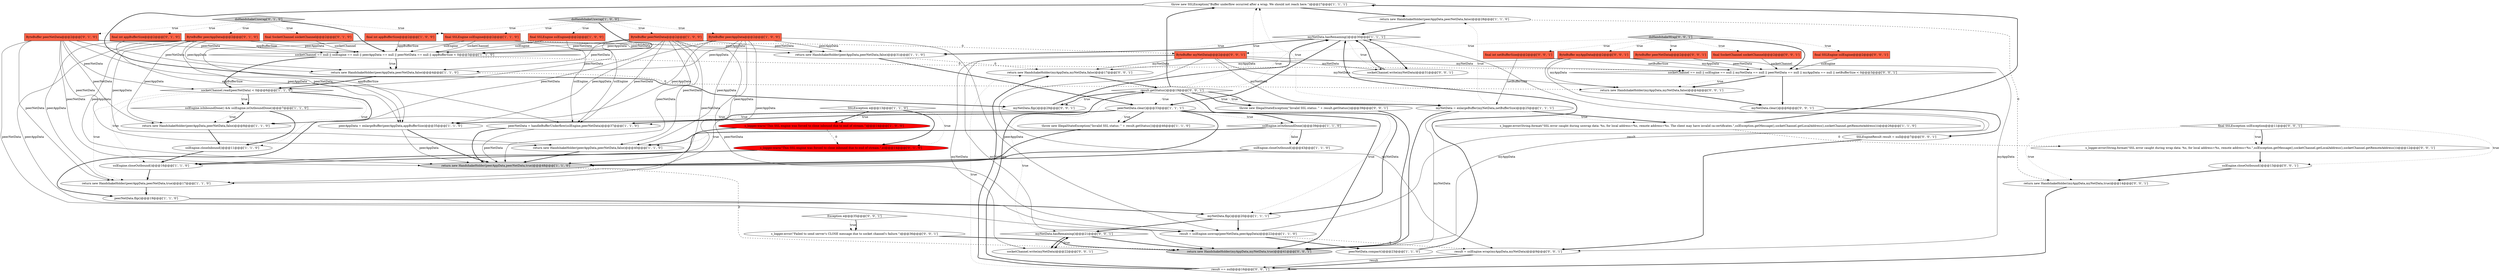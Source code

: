 digraph {
13 [style = filled, label = "throw new SSLException(\"Buffer underflow occurred after a wrap. We should not reach here.\")@@@27@@@['1', '1', '1']", fillcolor = white, shape = ellipse image = "AAA0AAABBB1BBB"];
22 [style = filled, label = "sslEngine.closeOutbound()@@@16@@@['1', '1', '0']", fillcolor = white, shape = ellipse image = "AAA0AAABBB1BBB"];
37 [style = filled, label = "s_logger.warn(\"This SSL engine was forced to close inbound due to end of stream.\",e)@@@14@@@['0', '1', '0']", fillcolor = red, shape = ellipse image = "AAA1AAABBB2BBB"];
8 [style = filled, label = "result = sslEngine.unwrap(peerNetData,peerAppData)@@@22@@@['1', '1', '0']", fillcolor = white, shape = ellipse image = "AAA0AAABBB1BBB"];
19 [style = filled, label = "final SSLEngine sslEngine@@@2@@@['1', '0', '0']", fillcolor = tomato, shape = box image = "AAA0AAABBB1BBB"];
12 [style = filled, label = "peerNetData = handleBufferUnderflow(sslEngine,peerNetData)@@@37@@@['1', '1', '0']", fillcolor = white, shape = ellipse image = "AAA0AAABBB1BBB"];
51 [style = filled, label = "myNetData.hasRemaining()@@@21@@@['0', '0', '1']", fillcolor = white, shape = diamond image = "AAA0AAABBB3BBB"];
25 [style = filled, label = "return new HandshakeHolder(peerAppData,peerNetData,false)@@@28@@@['1', '1', '0']", fillcolor = white, shape = ellipse image = "AAA0AAABBB1BBB"];
18 [style = filled, label = "peerAppData = enlargeBuffer(peerAppData,appBufferSize)@@@35@@@['1', '1', '0']", fillcolor = white, shape = ellipse image = "AAA0AAABBB1BBB"];
39 [style = filled, label = "final int appBufferSize@@@2@@@['0', '1', '0']", fillcolor = tomato, shape = box image = "AAA0AAABBB2BBB"];
5 [style = filled, label = "throw new IllegalStateException(\"Invalid SSL status: \" + result.getStatus())@@@46@@@['1', '1', '0']", fillcolor = white, shape = ellipse image = "AAA0AAABBB1BBB"];
4 [style = filled, label = "myNetData = enlargeBuffer(myNetData,netBufferSize)@@@25@@@['1', '1', '1']", fillcolor = white, shape = ellipse image = "AAA0AAABBB1BBB"];
3 [style = filled, label = "s_logger.warn(\"This SSL engine was forced to close inbound due to end of stream.\")@@@14@@@['1', '0', '0']", fillcolor = red, shape = ellipse image = "AAA1AAABBB1BBB"];
31 [style = filled, label = "socketChannel.read(peerNetData) < 0@@@6@@@['1', '1', '0']", fillcolor = white, shape = diamond image = "AAA0AAABBB1BBB"];
55 [style = filled, label = "final SSLException sslException@@@11@@@['0', '0', '1']", fillcolor = white, shape = diamond image = "AAA0AAABBB3BBB"];
56 [style = filled, label = "result = sslEngine.wrap(myAppData,myNetData)@@@9@@@['0', '0', '1']", fillcolor = white, shape = ellipse image = "AAA0AAABBB3BBB"];
58 [style = filled, label = "ByteBuffer peerNetData@@@2@@@['0', '0', '1']", fillcolor = tomato, shape = box image = "AAA0AAABBB3BBB"];
64 [style = filled, label = "socketChannel.write(myNetData)@@@22@@@['0', '0', '1']", fillcolor = white, shape = ellipse image = "AAA0AAABBB3BBB"];
30 [style = filled, label = "sslEngine.isInboundDone() && sslEngine.isOutboundDone()@@@7@@@['1', '1', '0']", fillcolor = white, shape = diamond image = "AAA0AAABBB1BBB"];
16 [style = filled, label = "peerNetData.compact()@@@23@@@['1', '1', '0']", fillcolor = white, shape = ellipse image = "AAA0AAABBB1BBB"];
21 [style = filled, label = "s_logger.error(String.format(\"SSL error caught during unwrap data: %s, for local address=%s, remote address=%s. The client may have invalid ca-certificates.\",sslException.getMessage(),socketChannel.getLocalAddress(),socketChannel.getRemoteAddress()))@@@26@@@['1', '1', '0']", fillcolor = white, shape = ellipse image = "AAA0AAABBB1BBB"];
52 [style = filled, label = "myNetData.clear()@@@6@@@['0', '0', '1']", fillcolor = white, shape = ellipse image = "AAA0AAABBB3BBB"];
6 [style = filled, label = "myNetData.flip()@@@20@@@['1', '1', '1']", fillcolor = white, shape = ellipse image = "AAA0AAABBB1BBB"];
38 [style = filled, label = "final SocketChannel socketChannel@@@2@@@['0', '1', '0']", fillcolor = tomato, shape = box image = "AAA0AAABBB2BBB"];
66 [style = filled, label = "ByteBuffer myNetData@@@2@@@['0', '0', '1']", fillcolor = tomato, shape = box image = "AAA0AAABBB3BBB"];
35 [style = filled, label = "ByteBuffer peerAppData@@@2@@@['0', '1', '0']", fillcolor = tomato, shape = box image = "AAA0AAABBB2BBB"];
28 [style = filled, label = "sslEngine.closeOutbound()@@@43@@@['1', '1', '0']", fillcolor = white, shape = ellipse image = "AAA0AAABBB1BBB"];
62 [style = filled, label = "return new HandshakeHolder(myAppData,myNetData,false)@@@4@@@['0', '0', '1']", fillcolor = white, shape = ellipse image = "AAA0AAABBB3BBB"];
54 [style = filled, label = "socketChannel.write(myNetData)@@@31@@@['0', '0', '1']", fillcolor = white, shape = ellipse image = "AAA0AAABBB3BBB"];
48 [style = filled, label = "throw new IllegalStateException(\"Invalid SSL status: \" + result.getStatus())@@@39@@@['0', '0', '1']", fillcolor = white, shape = ellipse image = "AAA0AAABBB3BBB"];
57 [style = filled, label = "Exception e@@@35@@@['0', '0', '1']", fillcolor = white, shape = diamond image = "AAA0AAABBB3BBB"];
0 [style = filled, label = "return new HandshakeHolder(peerAppData,peerNetData,false)@@@40@@@['1', '1', '0']", fillcolor = white, shape = ellipse image = "AAA0AAABBB1BBB"];
10 [style = filled, label = "socketChannel == null || sslEngine == null || peerAppData == null || peerNetData == null || appBufferSize < 0@@@3@@@['1', '1', '0']", fillcolor = white, shape = diamond image = "AAA0AAABBB1BBB"];
15 [style = filled, label = "final int appBufferSize@@@2@@@['1', '0', '0']", fillcolor = tomato, shape = box image = "AAA0AAABBB1BBB"];
23 [style = filled, label = "myNetData.hasRemaining()@@@30@@@['1', '1', '1']", fillcolor = white, shape = diamond image = "AAA0AAABBB1BBB"];
9 [style = filled, label = "return new HandshakeHolder(peerAppData,peerNetData,false)@@@8@@@['1', '1', '0']", fillcolor = white, shape = ellipse image = "AAA0AAABBB1BBB"];
34 [style = filled, label = "doHandshakeUnwrap['0', '1', '0']", fillcolor = lightgray, shape = diamond image = "AAA0AAABBB2BBB"];
42 [style = filled, label = "myNetData.flip()@@@29@@@['0', '0', '1']", fillcolor = white, shape = ellipse image = "AAA0AAABBB3BBB"];
63 [style = filled, label = "result.getStatus()@@@19@@@['0', '0', '1']", fillcolor = white, shape = diamond image = "AAA0AAABBB3BBB"];
20 [style = filled, label = "return new HandshakeHolder(peerAppData,peerNetData,false)@@@31@@@['1', '1', '0']", fillcolor = white, shape = ellipse image = "AAA0AAABBB1BBB"];
1 [style = filled, label = "sslEngine.isOutboundDone()@@@39@@@['1', '1', '0']", fillcolor = white, shape = diamond image = "AAA0AAABBB1BBB"];
17 [style = filled, label = "peerNetData.flip()@@@19@@@['1', '1', '0']", fillcolor = white, shape = ellipse image = "AAA0AAABBB1BBB"];
32 [style = filled, label = "return new HandshakeHolder(peerAppData,peerNetData,true)@@@17@@@['1', '1', '0']", fillcolor = white, shape = ellipse image = "AAA0AAABBB1BBB"];
40 [style = filled, label = "result == null@@@16@@@['0', '0', '1']", fillcolor = white, shape = diamond image = "AAA0AAABBB3BBB"];
14 [style = filled, label = "ByteBuffer peerAppData@@@2@@@['1', '0', '0']", fillcolor = tomato, shape = box image = "AAA0AAABBB1BBB"];
50 [style = filled, label = "ByteBuffer myAppData@@@2@@@['0', '0', '1']", fillcolor = tomato, shape = box image = "AAA0AAABBB3BBB"];
27 [style = filled, label = "SSLException e@@@13@@@['1', '1', '0']", fillcolor = white, shape = diamond image = "AAA0AAABBB1BBB"];
65 [style = filled, label = "return new HandshakeHolder(myAppData,myNetData,true)@@@14@@@['0', '0', '1']", fillcolor = white, shape = ellipse image = "AAA0AAABBB3BBB"];
7 [style = filled, label = "return new HandshakeHolder(peerAppData,peerNetData,true)@@@48@@@['1', '1', '0']", fillcolor = lightgray, shape = ellipse image = "AAA0AAABBB1BBB"];
2 [style = filled, label = "sslEngine.closeInbound()@@@11@@@['1', '1', '0']", fillcolor = white, shape = ellipse image = "AAA0AAABBB1BBB"];
41 [style = filled, label = "return new HandshakeHolder(myAppData,myNetData,false)@@@17@@@['0', '0', '1']", fillcolor = white, shape = ellipse image = "AAA0AAABBB3BBB"];
44 [style = filled, label = "doHandshakeWrap['0', '0', '1']", fillcolor = lightgray, shape = diamond image = "AAA0AAABBB3BBB"];
29 [style = filled, label = "peerNetData.clear()@@@33@@@['1', '1', '1']", fillcolor = white, shape = ellipse image = "AAA0AAABBB1BBB"];
46 [style = filled, label = "SSLEngineResult result = null@@@7@@@['0', '0', '1']", fillcolor = white, shape = ellipse image = "AAA0AAABBB3BBB"];
49 [style = filled, label = "s_logger.error(String.format(\"SSL error caught during wrap data: %s, for local address=%s, remote address=%s.\",sslException.getMessage(),socketChannel.getLocalAddress(),socketChannel.getRemoteAddress()))@@@12@@@['0', '0', '1']", fillcolor = white, shape = ellipse image = "AAA0AAABBB3BBB"];
47 [style = filled, label = "final SocketChannel socketChannel@@@2@@@['0', '0', '1']", fillcolor = tomato, shape = box image = "AAA0AAABBB3BBB"];
53 [style = filled, label = "socketChannel == null || sslEngine == null || myNetData == null || peerNetData == null || myAppData == null || netBufferSize < 0@@@3@@@['0', '0', '1']", fillcolor = white, shape = diamond image = "AAA0AAABBB3BBB"];
61 [style = filled, label = "final SSLEngine sslEngine@@@2@@@['0', '0', '1']", fillcolor = tomato, shape = box image = "AAA0AAABBB3BBB"];
43 [style = filled, label = "s_logger.error(\"Failed to send server's CLOSE message due to socket channel's failure.\")@@@36@@@['0', '0', '1']", fillcolor = white, shape = ellipse image = "AAA0AAABBB3BBB"];
33 [style = filled, label = "final SSLEngine sslEngine@@@2@@@['1', '1', '0']", fillcolor = tomato, shape = box image = "AAA0AAABBB1BBB"];
24 [style = filled, label = "return new HandshakeHolder(peerAppData,peerNetData,false)@@@4@@@['1', '1', '0']", fillcolor = white, shape = ellipse image = "AAA0AAABBB1BBB"];
26 [style = filled, label = "doHandshakeUnwrap['1', '0', '0']", fillcolor = lightgray, shape = diamond image = "AAA0AAABBB1BBB"];
45 [style = filled, label = "sslEngine.closeOutbound()@@@13@@@['0', '0', '1']", fillcolor = white, shape = ellipse image = "AAA0AAABBB3BBB"];
36 [style = filled, label = "ByteBuffer peerNetData@@@2@@@['0', '1', '0']", fillcolor = tomato, shape = box image = "AAA0AAABBB2BBB"];
59 [style = filled, label = "final int netBufferSize@@@2@@@['0', '0', '1']", fillcolor = tomato, shape = box image = "AAA0AAABBB3BBB"];
60 [style = filled, label = "return new HandshakeHolder(myAppData,myNetData,true)@@@41@@@['0', '0', '1']", fillcolor = lightgray, shape = ellipse image = "AAA0AAABBB3BBB"];
11 [style = filled, label = "ByteBuffer peerNetData@@@2@@@['1', '0', '0']", fillcolor = tomato, shape = box image = "AAA0AAABBB1BBB"];
8->16 [style = bold, label=""];
35->20 [style = solid, label="peerAppData"];
4->60 [style = solid, label="myNetData"];
42->23 [style = bold, label=""];
66->62 [style = solid, label="myNetData"];
29->5 [style = bold, label=""];
45->65 [style = bold, label=""];
35->24 [style = solid, label="peerAppData"];
64->51 [style = bold, label=""];
43->60 [style = bold, label=""];
63->48 [style = bold, label=""];
26->10 [style = bold, label=""];
51->64 [style = dotted, label="true"];
14->20 [style = solid, label="peerAppData"];
10->24 [style = bold, label=""];
55->49 [style = bold, label=""];
29->5 [style = dotted, label="true"];
33->10 [style = solid, label="sslEngine"];
14->24 [style = solid, label="peerAppData"];
26->19 [style = dotted, label="true"];
14->7 [style = solid, label="peerAppData"];
36->24 [style = solid, label="peerNetData"];
19->12 [style = solid, label="sslEngine"];
56->40 [style = solid, label="result"];
15->18 [style = solid, label="appBufferSize"];
44->53 [style = bold, label=""];
59->53 [style = solid, label="netBufferSize"];
12->7 [style = bold, label=""];
29->18 [style = bold, label=""];
55->45 [style = dotted, label="true"];
23->29 [style = bold, label=""];
36->8 [style = solid, label="peerNetData"];
1->28 [style = bold, label=""];
35->8 [style = solid, label="peerAppData"];
7->60 [style = dashed, label="0"];
63->6 [style = dotted, label="true"];
14->10 [style = solid, label="peerAppData"];
35->32 [style = solid, label="peerAppData"];
31->30 [style = bold, label=""];
40->63 [style = bold, label=""];
44->47 [style = dotted, label="true"];
11->24 [style = solid, label="peerNetData"];
63->13 [style = bold, label=""];
11->12 [style = solid, label="peerNetData"];
1->0 [style = dotted, label="true"];
29->1 [style = bold, label=""];
66->4 [style = solid, label="myNetData"];
50->41 [style = solid, label="myAppData"];
11->8 [style = solid, label="peerNetData"];
21->13 [style = bold, label=""];
40->41 [style = dotted, label="true"];
15->10 [style = solid, label="appBufferSize"];
13->25 [style = bold, label=""];
31->22 [style = dotted, label="true"];
36->10 [style = solid, label="peerNetData"];
29->18 [style = dotted, label="true"];
10->31 [style = bold, label=""];
35->9 [style = solid, label="peerAppData"];
66->41 [style = solid, label="myNetData"];
63->13 [style = dotted, label="true"];
29->60 [style = bold, label=""];
9->2 [style = bold, label=""];
11->0 [style = solid, label="peerNetData"];
36->7 [style = solid, label="peerNetData"];
66->56 [style = solid, label="myNetData"];
53->52 [style = bold, label=""];
12->7 [style = solid, label="peerNetData"];
4->21 [style = bold, label=""];
50->60 [style = solid, label="myAppData"];
22->32 [style = bold, label=""];
1->0 [style = bold, label=""];
39->18 [style = solid, label="appBufferSize"];
36->31 [style = solid, label="peerNetData"];
34->38 [style = dotted, label="true"];
14->9 [style = solid, label="peerAppData"];
0->7 [style = bold, label=""];
4->13 [style = dotted, label="true"];
31->30 [style = dotted, label="true"];
24->62 [style = dashed, label="0"];
51->60 [style = bold, label=""];
47->53 [style = solid, label="socketChannel"];
44->50 [style = dotted, label="true"];
20->41 [style = dashed, label="0"];
35->0 [style = solid, label="peerAppData"];
10->24 [style = dotted, label="true"];
26->14 [style = dotted, label="true"];
36->12 [style = solid, label="peerNetData"];
63->42 [style = dotted, label="true"];
30->9 [style = dotted, label="true"];
5->7 [style = bold, label=""];
8->23 [style = solid, label="result"];
18->7 [style = bold, label=""];
56->40 [style = bold, label=""];
32->17 [style = bold, label=""];
35->7 [style = solid, label="peerAppData"];
63->29 [style = dotted, label="true"];
66->53 [style = solid, label="myNetData"];
57->43 [style = dotted, label="true"];
63->42 [style = bold, label=""];
11->10 [style = solid, label="peerNetData"];
49->45 [style = bold, label=""];
36->0 [style = solid, label="peerNetData"];
65->40 [style = bold, label=""];
29->1 [style = dotted, label="true"];
23->20 [style = bold, label=""];
23->54 [style = bold, label=""];
46->56 [style = bold, label=""];
63->23 [style = dotted, label="true"];
26->33 [style = dotted, label="true"];
55->49 [style = dotted, label="true"];
53->62 [style = dotted, label="true"];
52->46 [style = bold, label=""];
13->42 [style = bold, label=""];
17->6 [style = bold, label=""];
3->37 [style = dashed, label="0"];
34->36 [style = dotted, label="true"];
6->51 [style = bold, label=""];
36->9 [style = solid, label="peerNetData"];
30->9 [style = bold, label=""];
63->6 [style = bold, label=""];
50->53 [style = solid, label="myAppData"];
16->23 [style = bold, label=""];
27->37 [style = dotted, label="true"];
10->53 [style = dashed, label="0"];
19->10 [style = solid, label="sslEngine"];
33->10 [style = solid, label="socketChannel"];
34->39 [style = dotted, label="true"];
53->62 [style = bold, label=""];
66->54 [style = solid, label="myNetData"];
4->21 [style = dotted, label="true"];
1->28 [style = dotted, label="false"];
37->22 [style = bold, label=""];
23->20 [style = dotted, label="true"];
27->37 [style = bold, label=""];
58->53 [style = solid, label="peerNetData"];
34->35 [style = dotted, label="true"];
24->31 [style = bold, label=""];
63->48 [style = dotted, label="true"];
39->10 [style = solid, label="appBufferSize"];
51->64 [style = bold, label=""];
11->9 [style = solid, label="peerNetData"];
14->0 [style = solid, label="peerAppData"];
34->33 [style = dotted, label="true"];
26->15 [style = dotted, label="true"];
44->59 [style = dotted, label="true"];
31->2 [style = dotted, label="true"];
57->43 [style = bold, label=""];
14->8 [style = solid, label="peerAppData"];
63->51 [style = dotted, label="true"];
26->11 [style = dotted, label="true"];
31->17 [style = bold, label=""];
54->23 [style = bold, label=""];
33->12 [style = solid, label="sslEngine"];
63->4 [style = bold, label=""];
50->62 [style = solid, label="myAppData"];
66->64 [style = solid, label="myNetData"];
66->60 [style = solid, label="myNetData"];
23->54 [style = dotted, label="true"];
14->18 [style = solid, label="peerAppData"];
18->7 [style = solid, label="peerAppData"];
20->29 [style = bold, label=""];
25->23 [style = bold, label=""];
62->52 [style = bold, label=""];
59->4 [style = solid, label="netBufferSize"];
44->61 [style = dotted, label="true"];
35->18 [style = solid, label="peerAppData"];
27->3 [style = bold, label=""];
4->60 [style = bold, label=""];
28->7 [style = bold, label=""];
44->66 [style = dotted, label="true"];
33->66 [style = dashed, label="0"];
29->12 [style = dotted, label="true"];
48->60 [style = bold, label=""];
4->25 [style = dotted, label="true"];
61->53 [style = solid, label="sslEngine"];
3->22 [style = bold, label=""];
34->10 [style = bold, label=""];
11->31 [style = solid, label="peerNetData"];
36->20 [style = solid, label="peerNetData"];
25->65 [style = dashed, label="0"];
27->3 [style = dotted, label="true"];
31->32 [style = dotted, label="true"];
8->56 [style = dashed, label="0"];
11->32 [style = solid, label="peerNetData"];
29->12 [style = bold, label=""];
55->65 [style = dotted, label="true"];
35->10 [style = solid, label="peerAppData"];
14->32 [style = solid, label="peerAppData"];
11->20 [style = solid, label="peerNetData"];
11->7 [style = solid, label="peerNetData"];
6->8 [style = bold, label=""];
38->10 [style = solid, label="socketChannel"];
44->58 [style = dotted, label="true"];
40->41 [style = bold, label=""];
36->32 [style = solid, label="peerNetData"];
29->7 [style = bold, label=""];
63->4 [style = dotted, label="true"];
21->49 [style = dashed, label="0"];
50->56 [style = solid, label="myAppData"];
30->2 [style = bold, label=""];
2->22 [style = bold, label=""];
41->63 [style = bold, label=""];
}
